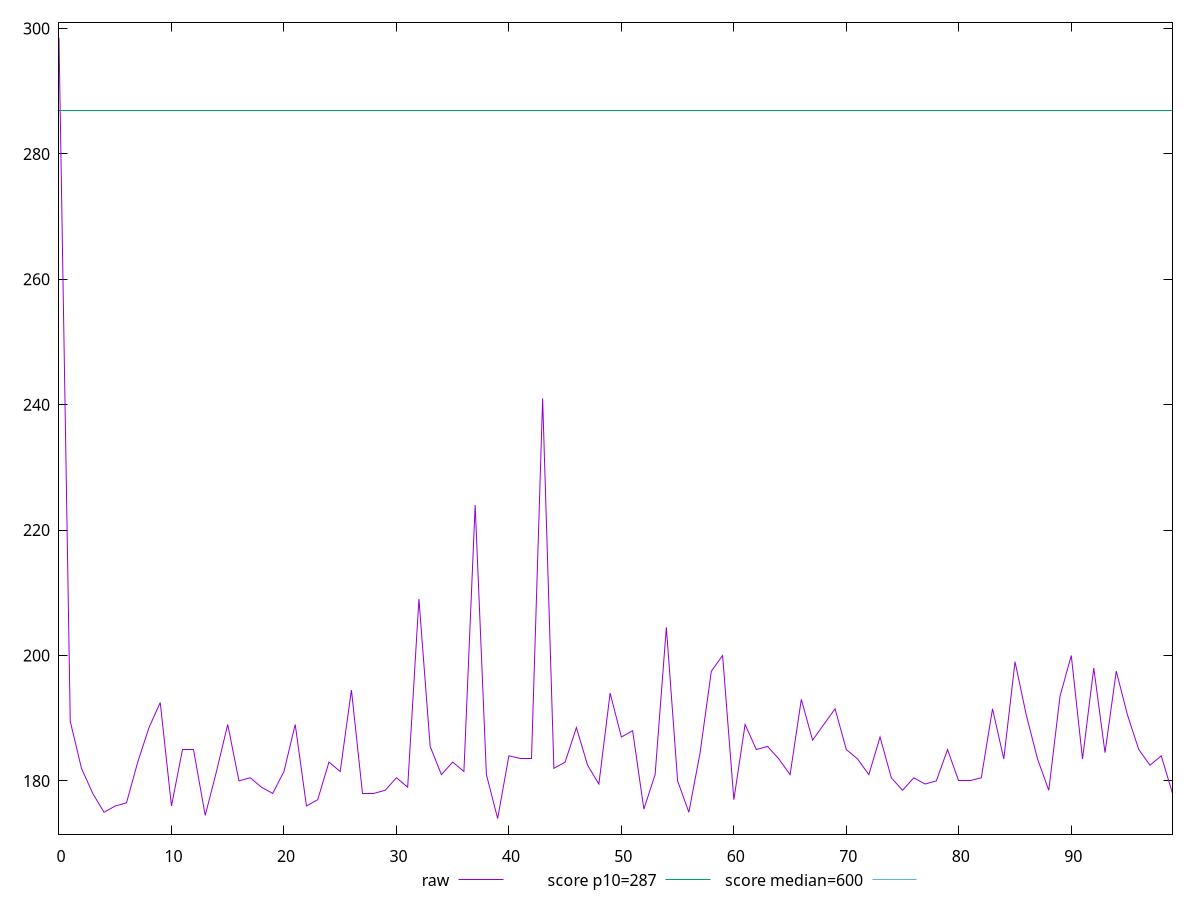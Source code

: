 reset

$raw <<EOF
0 298.4999999999991
1 189.5
2 182
3 178
4 175
5 176.0000000000009
6 176.5
7 183
8 188.5
9 192.5
10 176
11 185
12 185
13 174.5000000000009
14 181.4999999999991
15 188.9999999999991
16 180
17 180.5
18 179
19 178
20 181.5000000000009
21 189.0000000000009
22 176
23 177.0000000000009
24 182.9999999999991
25 181.4999999999991
26 194.5
27 177.9999999999991
28 178.0000000000009
29 178.5
30 180.5000000000009
31 179
32 209
33 185.5
34 181
35 182.9999999999991
36 181.5
37 224
38 181
39 174
40 183.9999999999991
41 183.5
42 183.5
43 240.9999999999991
44 182
45 183
46 188.4999999999991
47 182.5
48 179.5000000000009
49 194.0000000000009
50 187
51 188
52 175.5
53 181
54 204.4999999999991
55 180.0000000000009
56 175.0000000000009
57 184.5
58 197.5
59 200
60 177
61 189
62 185
63 185.5
64 183.5000000000009
65 181
66 193
67 186.5
68 189
69 191.5000000000009
70 185
71 183.5000000000009
72 181
73 187
74 180.4999999999991
75 178.5
76 180.5
77 179.5
78 180
79 185
80 179.9999999999991
81 180
82 180.5
83 191.5
84 183.5
85 199
86 190.5000000000009
87 183.5000000000009
88 178.5
89 193.4999999999991
90 200.0000000000009
91 183.5
92 198.0000000000009
93 184.5
94 197.4999999999991
95 190.5
96 185
97 182.5
98 184
99 178
EOF

set key outside below
set xrange [0:99]
set yrange [171.51000000000002:300.9899999999991]
set trange [171.51000000000002:300.9899999999991]
set terminal svg size 640, 500 enhanced background rgb 'white'
set output "report_00018_2021-02-10T15-25-16.877Z/total-blocking-time/samples/pages+cached/raw/values.svg"

plot $raw title "raw" with line, \
     287 title "score p10=287", \
     600 title "score median=600"

reset

